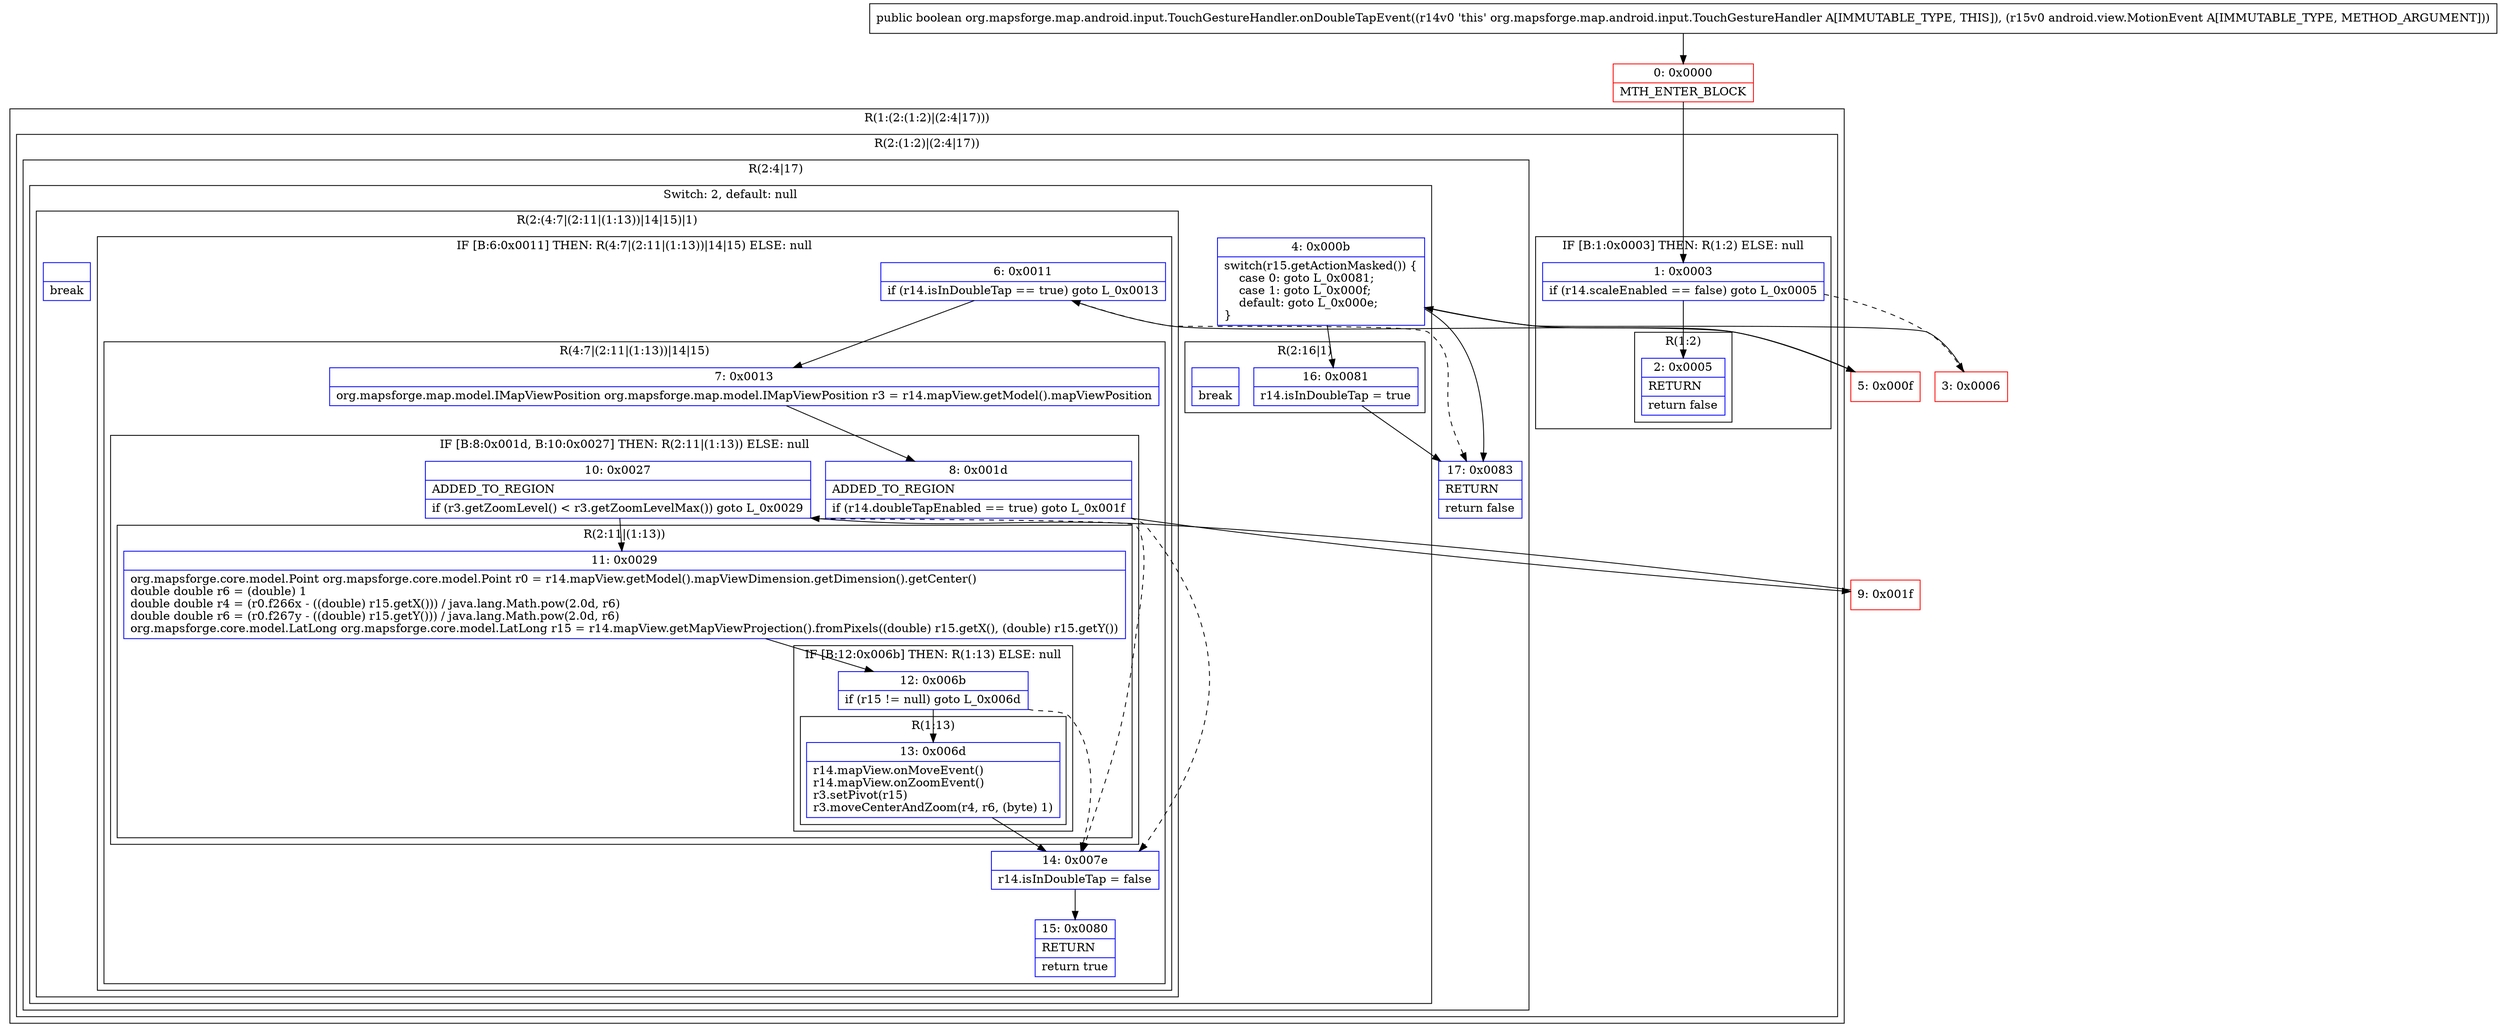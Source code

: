 digraph "CFG fororg.mapsforge.map.android.input.TouchGestureHandler.onDoubleTapEvent(Landroid\/view\/MotionEvent;)Z" {
subgraph cluster_Region_1466087907 {
label = "R(1:(2:(1:2)|(2:4|17)))";
node [shape=record,color=blue];
subgraph cluster_Region_1089437463 {
label = "R(2:(1:2)|(2:4|17))";
node [shape=record,color=blue];
subgraph cluster_IfRegion_599539001 {
label = "IF [B:1:0x0003] THEN: R(1:2) ELSE: null";
node [shape=record,color=blue];
Node_1 [shape=record,label="{1\:\ 0x0003|if (r14.scaleEnabled == false) goto L_0x0005\l}"];
subgraph cluster_Region_462112602 {
label = "R(1:2)";
node [shape=record,color=blue];
Node_2 [shape=record,label="{2\:\ 0x0005|RETURN\l|return false\l}"];
}
}
subgraph cluster_Region_1508137065 {
label = "R(2:4|17)";
node [shape=record,color=blue];
subgraph cluster_SwitchRegion_1648919429 {
label = "Switch: 2, default: null";
node [shape=record,color=blue];
Node_4 [shape=record,label="{4\:\ 0x000b|switch(r15.getActionMasked()) \{\l    case 0: goto L_0x0081;\l    case 1: goto L_0x000f;\l    default: goto L_0x000e;\l\}\l}"];
subgraph cluster_Region_543112960 {
label = "R(2:16|1)";
node [shape=record,color=blue];
Node_16 [shape=record,label="{16\:\ 0x0081|r14.isInDoubleTap = true\l}"];
Node_InsnContainer_1630473670 [shape=record,label="{|break\l}"];
}
subgraph cluster_Region_443758234 {
label = "R(2:(4:7|(2:11|(1:13))|14|15)|1)";
node [shape=record,color=blue];
subgraph cluster_IfRegion_1015139066 {
label = "IF [B:6:0x0011] THEN: R(4:7|(2:11|(1:13))|14|15) ELSE: null";
node [shape=record,color=blue];
Node_6 [shape=record,label="{6\:\ 0x0011|if (r14.isInDoubleTap == true) goto L_0x0013\l}"];
subgraph cluster_Region_167290601 {
label = "R(4:7|(2:11|(1:13))|14|15)";
node [shape=record,color=blue];
Node_7 [shape=record,label="{7\:\ 0x0013|org.mapsforge.map.model.IMapViewPosition org.mapsforge.map.model.IMapViewPosition r3 = r14.mapView.getModel().mapViewPosition\l}"];
subgraph cluster_IfRegion_702453691 {
label = "IF [B:8:0x001d, B:10:0x0027] THEN: R(2:11|(1:13)) ELSE: null";
node [shape=record,color=blue];
Node_8 [shape=record,label="{8\:\ 0x001d|ADDED_TO_REGION\l|if (r14.doubleTapEnabled == true) goto L_0x001f\l}"];
Node_10 [shape=record,label="{10\:\ 0x0027|ADDED_TO_REGION\l|if (r3.getZoomLevel() \< r3.getZoomLevelMax()) goto L_0x0029\l}"];
subgraph cluster_Region_1990351008 {
label = "R(2:11|(1:13))";
node [shape=record,color=blue];
Node_11 [shape=record,label="{11\:\ 0x0029|org.mapsforge.core.model.Point org.mapsforge.core.model.Point r0 = r14.mapView.getModel().mapViewDimension.getDimension().getCenter()\ldouble double r6 = (double) 1\ldouble double r4 = (r0.f266x \- ((double) r15.getX())) \/ java.lang.Math.pow(2.0d, r6)\ldouble double r6 = (r0.f267y \- ((double) r15.getY())) \/ java.lang.Math.pow(2.0d, r6)\lorg.mapsforge.core.model.LatLong org.mapsforge.core.model.LatLong r15 = r14.mapView.getMapViewProjection().fromPixels((double) r15.getX(), (double) r15.getY())\l}"];
subgraph cluster_IfRegion_975267699 {
label = "IF [B:12:0x006b] THEN: R(1:13) ELSE: null";
node [shape=record,color=blue];
Node_12 [shape=record,label="{12\:\ 0x006b|if (r15 != null) goto L_0x006d\l}"];
subgraph cluster_Region_1758331715 {
label = "R(1:13)";
node [shape=record,color=blue];
Node_13 [shape=record,label="{13\:\ 0x006d|r14.mapView.onMoveEvent()\lr14.mapView.onZoomEvent()\lr3.setPivot(r15)\lr3.moveCenterAndZoom(r4, r6, (byte) 1)\l}"];
}
}
}
}
Node_14 [shape=record,label="{14\:\ 0x007e|r14.isInDoubleTap = false\l}"];
Node_15 [shape=record,label="{15\:\ 0x0080|RETURN\l|return true\l}"];
}
}
Node_InsnContainer_1702839637 [shape=record,label="{|break\l}"];
}
}
Node_17 [shape=record,label="{17\:\ 0x0083|RETURN\l|return false\l}"];
}
}
}
Node_0 [shape=record,color=red,label="{0\:\ 0x0000|MTH_ENTER_BLOCK\l}"];
Node_3 [shape=record,color=red,label="{3\:\ 0x0006}"];
Node_5 [shape=record,color=red,label="{5\:\ 0x000f}"];
Node_9 [shape=record,color=red,label="{9\:\ 0x001f}"];
MethodNode[shape=record,label="{public boolean org.mapsforge.map.android.input.TouchGestureHandler.onDoubleTapEvent((r14v0 'this' org.mapsforge.map.android.input.TouchGestureHandler A[IMMUTABLE_TYPE, THIS]), (r15v0 android.view.MotionEvent A[IMMUTABLE_TYPE, METHOD_ARGUMENT])) }"];
MethodNode -> Node_0;
Node_1 -> Node_2;
Node_1 -> Node_3[style=dashed];
Node_4 -> Node_5;
Node_4 -> Node_16;
Node_4 -> Node_17;
Node_16 -> Node_17;
Node_6 -> Node_7;
Node_6 -> Node_17[style=dashed];
Node_7 -> Node_8;
Node_8 -> Node_9;
Node_8 -> Node_14[style=dashed];
Node_10 -> Node_11;
Node_10 -> Node_14[style=dashed];
Node_11 -> Node_12;
Node_12 -> Node_13;
Node_12 -> Node_14[style=dashed];
Node_13 -> Node_14;
Node_14 -> Node_15;
Node_0 -> Node_1;
Node_3 -> Node_4;
Node_5 -> Node_6;
Node_9 -> Node_10;
}

